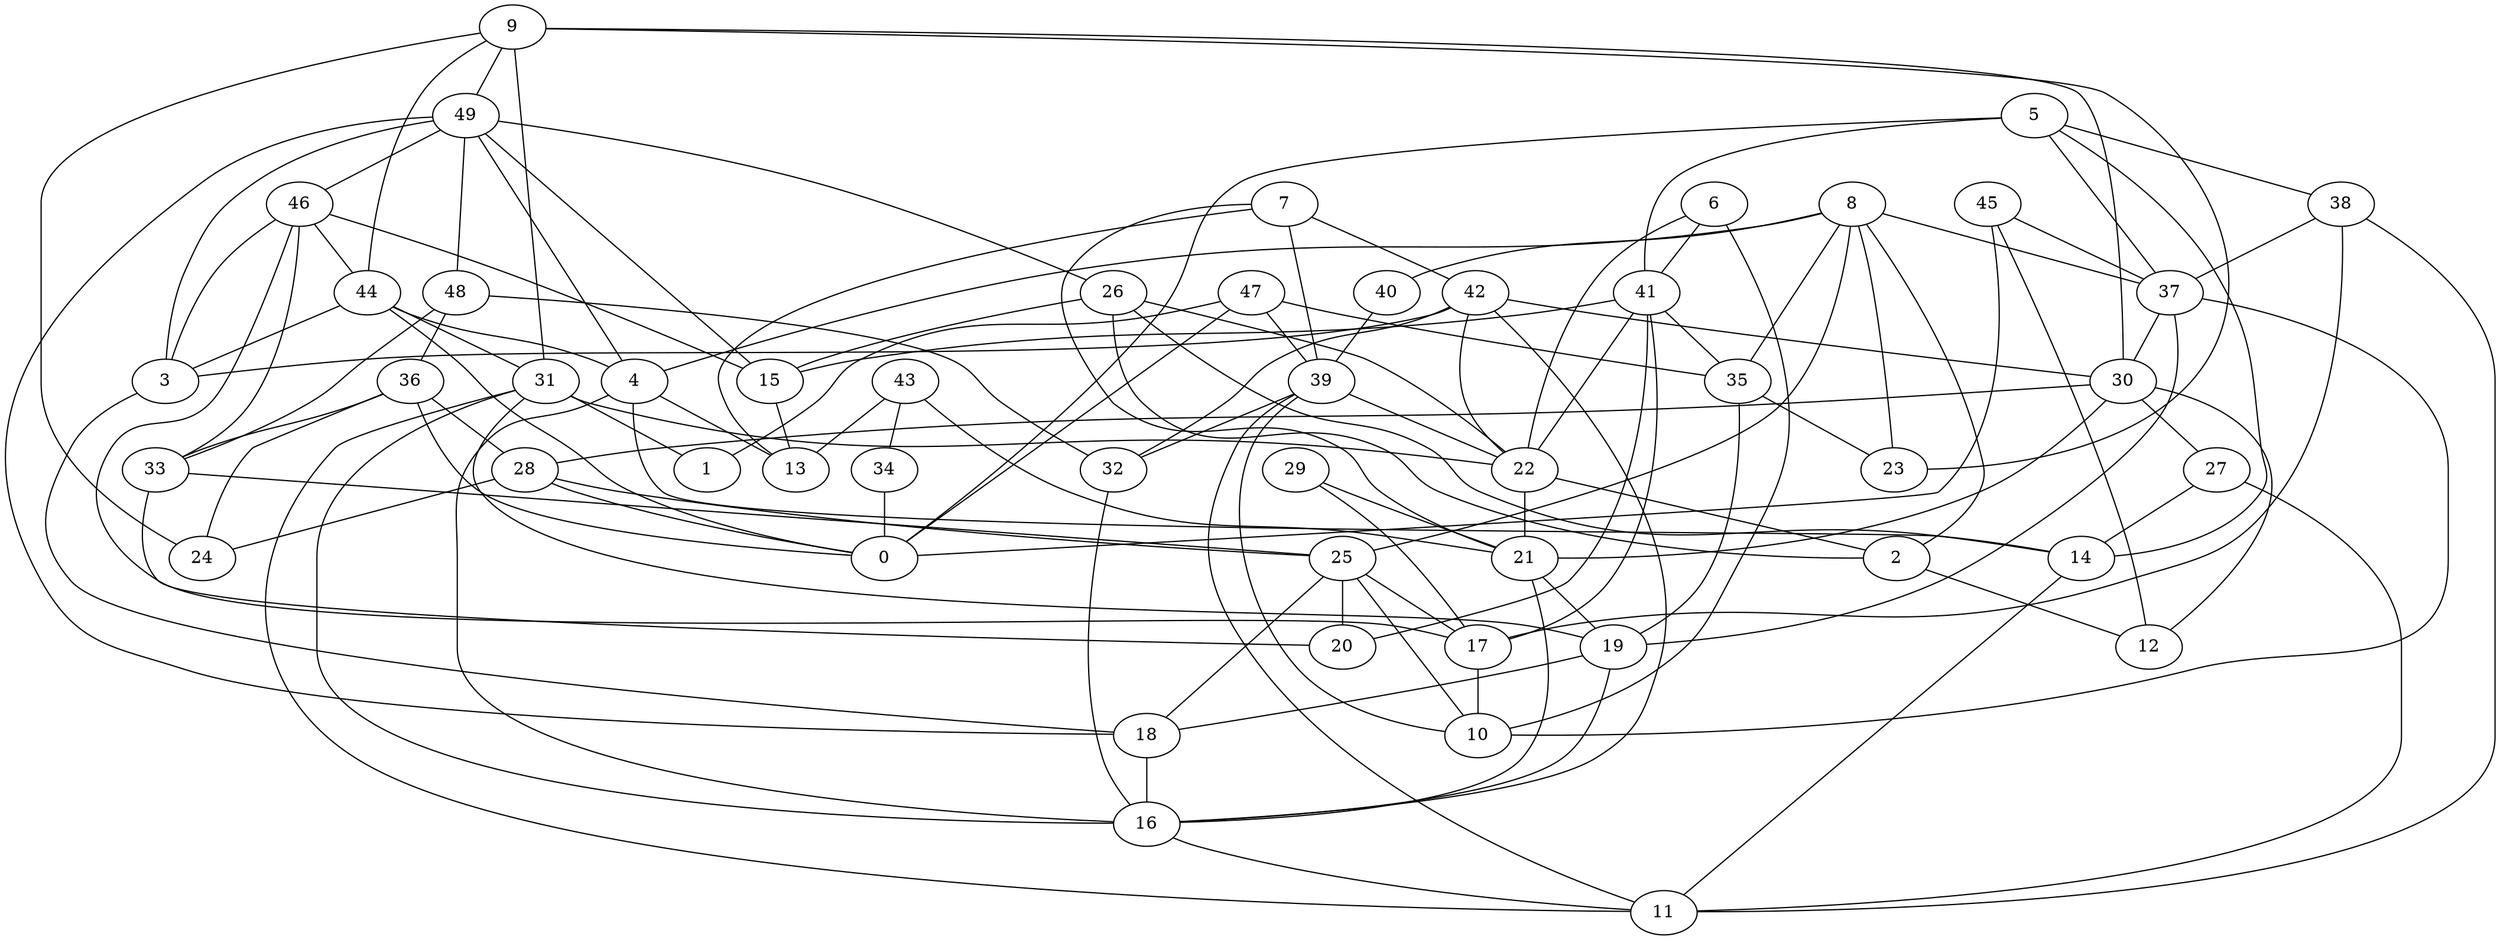 digraph GG_graph {

subgraph G_graph {
edge [color = black]
"15" -> "13" [dir = none]
"42" -> "32" [dir = none]
"42" -> "16" [dir = none]
"42" -> "30" [dir = none]
"42" -> "22" [dir = none]
"42" -> "3" [dir = none]
"49" -> "4" [dir = none]
"49" -> "46" [dir = none]
"49" -> "15" [dir = none]
"49" -> "26" [dir = none]
"49" -> "18" [dir = none]
"49" -> "3" [dir = none]
"22" -> "21" [dir = none]
"25" -> "20" [dir = none]
"25" -> "18" [dir = none]
"25" -> "17" [dir = none]
"2" -> "12" [dir = none]
"44" -> "31" [dir = none]
"44" -> "3" [dir = none]
"44" -> "0" [dir = none]
"46" -> "33" [dir = none]
"46" -> "3" [dir = none]
"46" -> "17" [dir = none]
"18" -> "16" [dir = none]
"39" -> "10" [dir = none]
"39" -> "11" [dir = none]
"39" -> "22" [dir = none]
"19" -> "18" [dir = none]
"19" -> "16" [dir = none]
"29" -> "17" [dir = none]
"29" -> "21" [dir = none]
"37" -> "19" [dir = none]
"47" -> "1" [dir = none]
"47" -> "39" [dir = none]
"47" -> "0" [dir = none]
"16" -> "11" [dir = none]
"26" -> "22" [dir = none]
"26" -> "14" [dir = none]
"32" -> "16" [dir = none]
"45" -> "12" [dir = none]
"45" -> "37" [dir = none]
"45" -> "0" [dir = none]
"6" -> "41" [dir = none]
"6" -> "22" [dir = none]
"3" -> "18" [dir = none]
"30" -> "21" [dir = none]
"30" -> "12" [dir = none]
"30" -> "28" [dir = none]
"30" -> "27" [dir = none]
"21" -> "19" [dir = none]
"4" -> "16" [dir = none]
"4" -> "13" [dir = none]
"43" -> "13" [dir = none]
"43" -> "21" [dir = none]
"43" -> "34" [dir = none]
"9" -> "30" [dir = none]
"9" -> "49" [dir = none]
"9" -> "31" [dir = none]
"9" -> "24" [dir = none]
"36" -> "24" [dir = none]
"36" -> "0" [dir = none]
"36" -> "33" [dir = none]
"36" -> "28" [dir = none]
"48" -> "33" [dir = none]
"48" -> "36" [dir = none]
"28" -> "0" [dir = none]
"41" -> "17" [dir = none]
"41" -> "22" [dir = none]
"41" -> "20" [dir = none]
"41" -> "15" [dir = none]
"41" -> "35" [dir = none]
"40" -> "39" [dir = none]
"17" -> "10" [dir = none]
"7" -> "39" [dir = none]
"7" -> "21" [dir = none]
"38" -> "17" [dir = none]
"38" -> "37" [dir = none]
"8" -> "40" [dir = none]
"8" -> "2" [dir = none]
"8" -> "35" [dir = none]
"8" -> "4" [dir = none]
"8" -> "37" [dir = none]
"8" -> "23" [dir = none]
"5" -> "0" [dir = none]
"5" -> "37" [dir = none]
"5" -> "41" [dir = none]
"5" -> "38" [dir = none]
"5" -> "14" [dir = none]
"27" -> "14" [dir = none]
"27" -> "11" [dir = none]
"35" -> "23" [dir = none]
"35" -> "19" [dir = none]
"34" -> "0" [dir = none]
"31" -> "11" [dir = none]
"31" -> "19" [dir = none]
"31" -> "22" [dir = none]
"31" -> "16" [dir = none]
"31" -> "1" [dir = none]
"46" -> "44" [dir = none]
"21" -> "16" [dir = none]
"47" -> "35" [dir = none]
"28" -> "24" [dir = none]
"4" -> "14" [dir = none]
"9" -> "23" [dir = none]
"6" -> "10" [dir = none]
"39" -> "32" [dir = none]
"46" -> "15" [dir = none]
"14" -> "11" [dir = none]
"33" -> "20" [dir = none]
"25" -> "10" [dir = none]
"26" -> "2" [dir = none]
"37" -> "30" [dir = none]
"7" -> "13" [dir = none]
"49" -> "48" [dir = none]
"7" -> "42" [dir = none]
"33" -> "25" [dir = none]
"8" -> "25" [dir = none]
"37" -> "10" [dir = none]
"28" -> "25" [dir = none]
"48" -> "32" [dir = none]
"22" -> "2" [dir = none]
"44" -> "4" [dir = none]
"9" -> "44" [dir = none]
"26" -> "15" [dir = none]
"38" -> "11" [dir = none]
}

}
